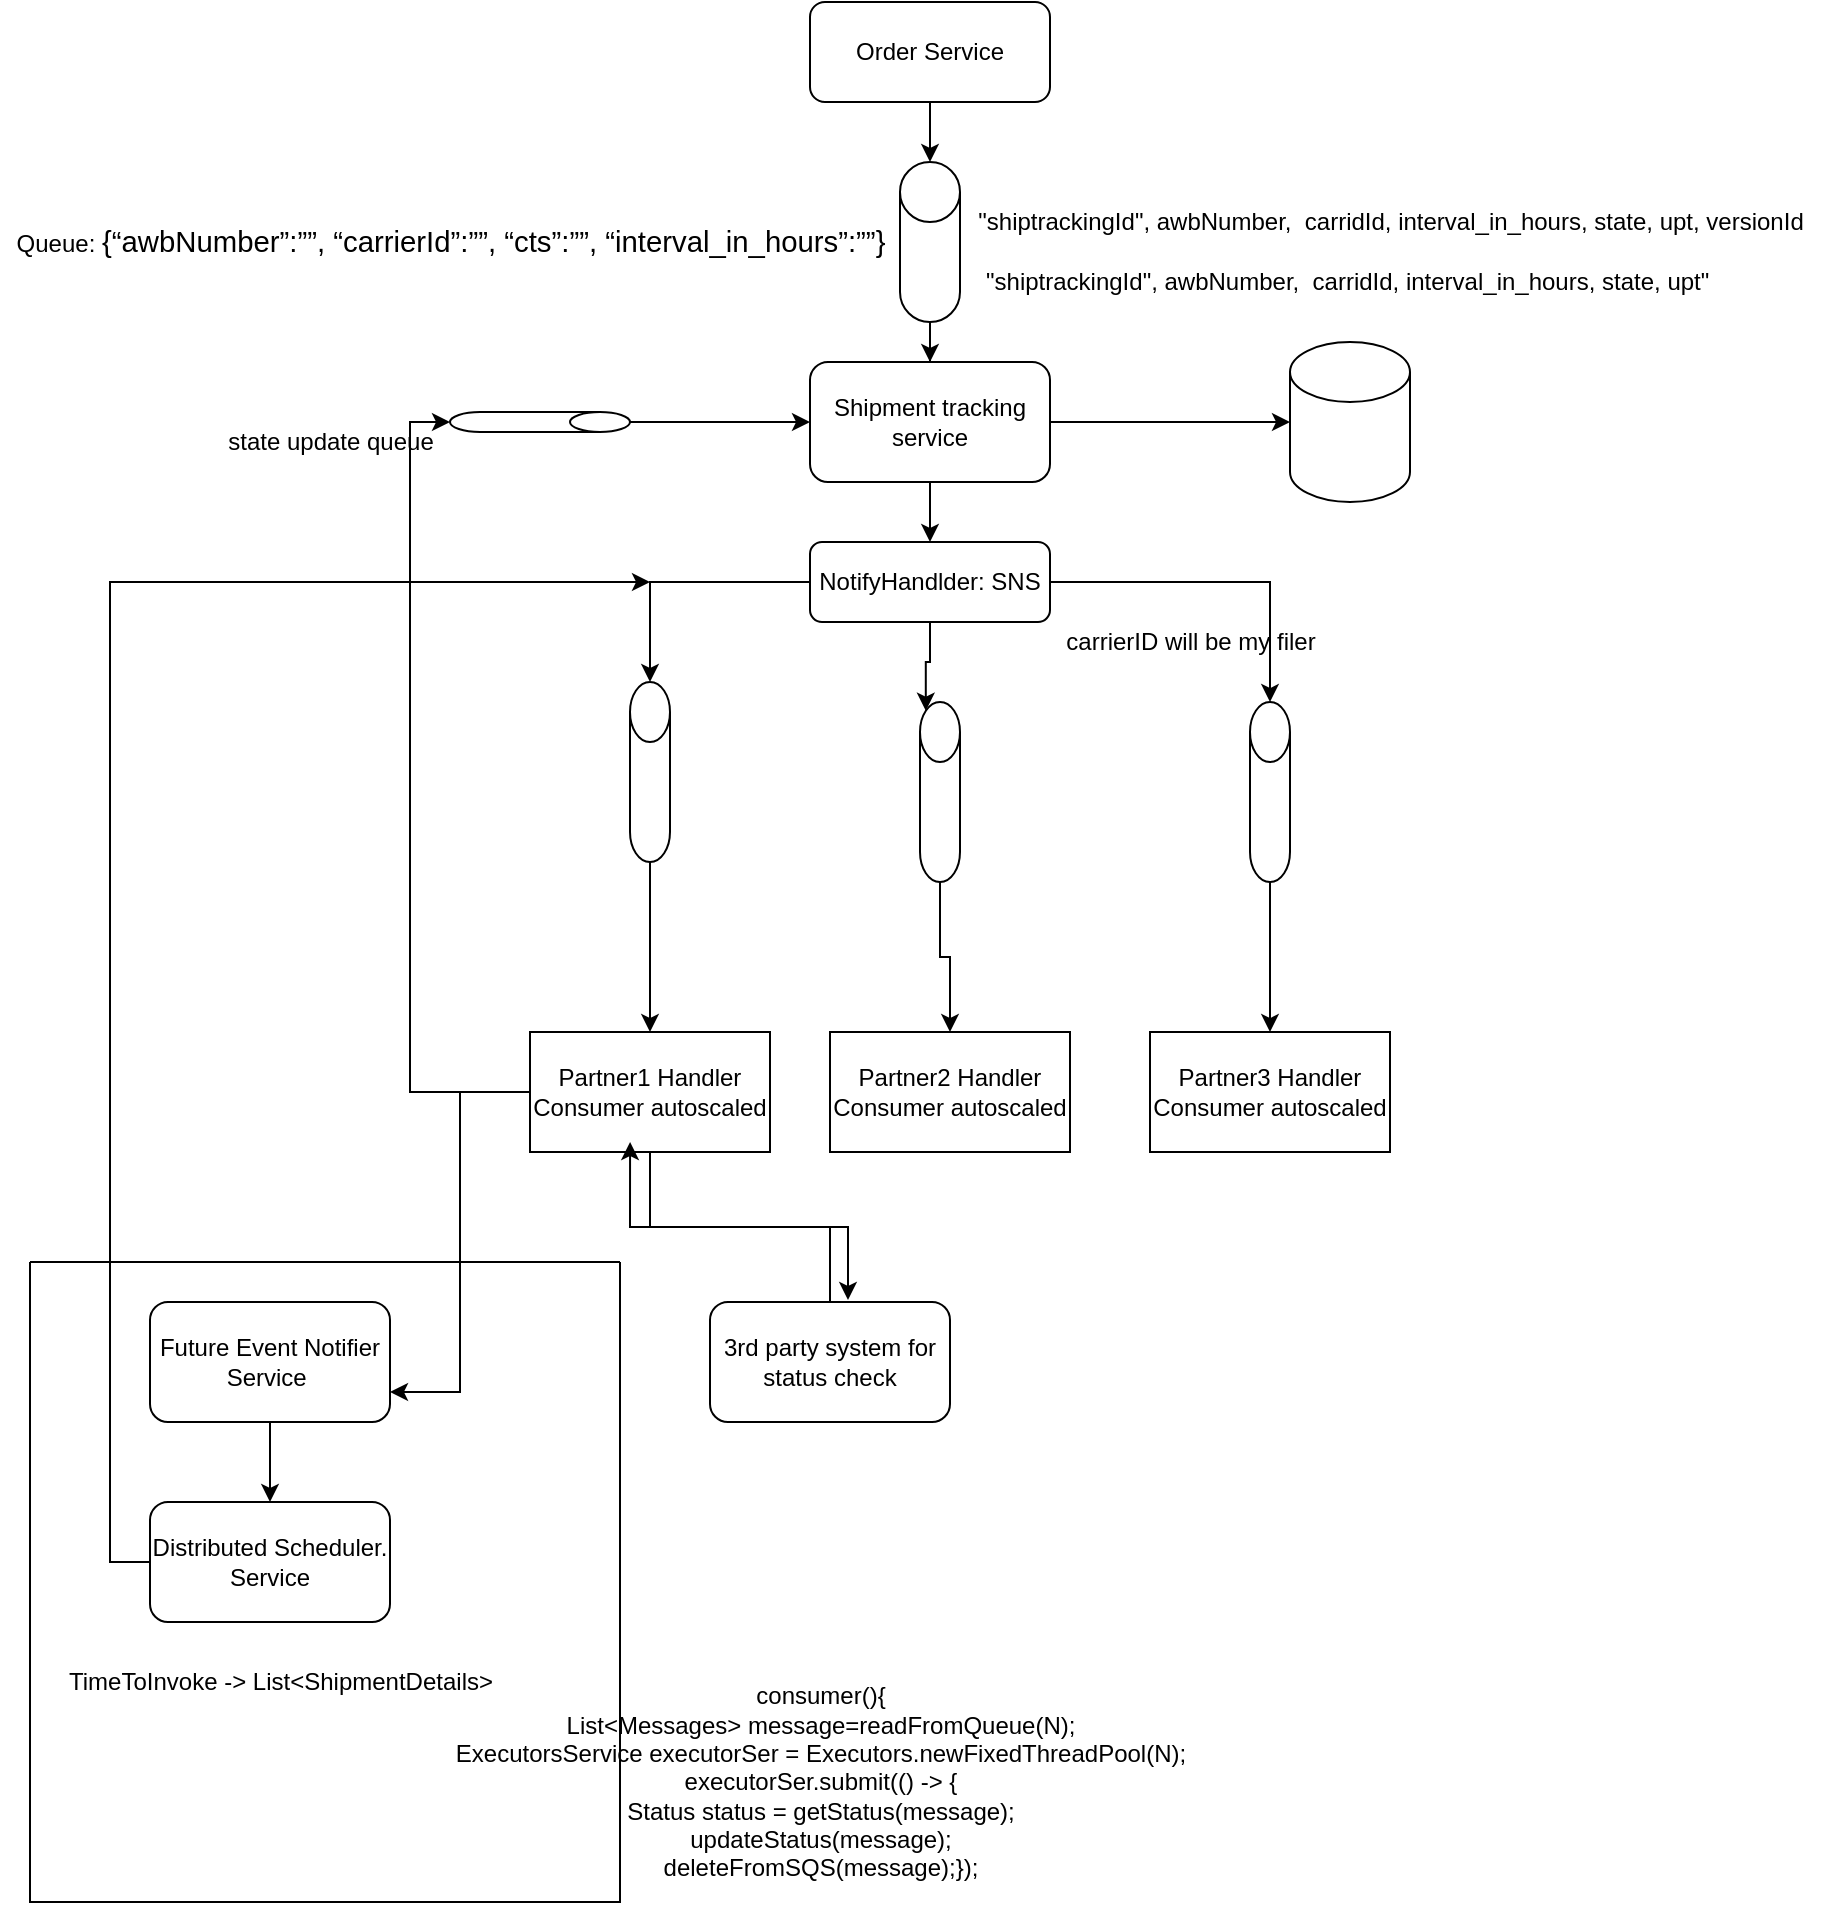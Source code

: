 <mxfile version="14.6.11" type="github"><diagram id="vcLJRIyWh4hsQ-rVRWJ3" name="Page-1"><mxGraphModel dx="1773" dy="595" grid="1" gridSize="10" guides="1" tooltips="1" connect="1" arrows="1" fold="1" page="1" pageScale="1" pageWidth="827" pageHeight="1169" math="0" shadow="0"><root><mxCell id="0"/><mxCell id="1" parent="0"/><mxCell id="qREfVHjdASILK1US56gc-4" style="edgeStyle=orthogonalEdgeStyle;rounded=0;orthogonalLoop=1;jettySize=auto;html=1;" parent="1" source="qREfVHjdASILK1US56gc-1" target="qREfVHjdASILK1US56gc-3" edge="1"><mxGeometry relative="1" as="geometry"/></mxCell><mxCell id="qREfVHjdASILK1US56gc-1" value="Order Service" style="rounded=1;whiteSpace=wrap;html=1;" parent="1" vertex="1"><mxGeometry x="330" y="40" width="120" height="50" as="geometry"/></mxCell><mxCell id="qREfVHjdASILK1US56gc-8" style="edgeStyle=orthogonalEdgeStyle;rounded=0;orthogonalLoop=1;jettySize=auto;html=1;entryX=0;entryY=0.5;entryDx=0;entryDy=0;entryPerimeter=0;" parent="1" source="qREfVHjdASILK1US56gc-2" target="qREfVHjdASILK1US56gc-7" edge="1"><mxGeometry relative="1" as="geometry"/></mxCell><mxCell id="qREfVHjdASILK1US56gc-26" style="edgeStyle=orthogonalEdgeStyle;rounded=0;orthogonalLoop=1;jettySize=auto;html=1;entryX=0.5;entryY=0;entryDx=0;entryDy=0;" parent="1" source="qREfVHjdASILK1US56gc-2" target="qREfVHjdASILK1US56gc-15" edge="1"><mxGeometry relative="1" as="geometry"/></mxCell><mxCell id="qREfVHjdASILK1US56gc-2" value="Shipment tracking service" style="rounded=1;whiteSpace=wrap;html=1;" parent="1" vertex="1"><mxGeometry x="330" y="220" width="120" height="60" as="geometry"/></mxCell><mxCell id="qREfVHjdASILK1US56gc-6" style="edgeStyle=orthogonalEdgeStyle;rounded=0;orthogonalLoop=1;jettySize=auto;html=1;" parent="1" source="qREfVHjdASILK1US56gc-3" target="qREfVHjdASILK1US56gc-2" edge="1"><mxGeometry relative="1" as="geometry"/></mxCell><mxCell id="qREfVHjdASILK1US56gc-3" value="" style="shape=cylinder3;whiteSpace=wrap;html=1;boundedLbl=1;backgroundOutline=1;size=15;" parent="1" vertex="1"><mxGeometry x="375" y="120" width="30" height="80" as="geometry"/></mxCell><mxCell id="qREfVHjdASILK1US56gc-5" value="Queue:&amp;nbsp;&lt;span id=&quot;docs-internal-guid-92f2b322-7fff-03b2-2534-79f86649b0fc&quot;&gt;&lt;span style=&quot;font-size: 11pt ; font-family: &amp;#34;arial&amp;#34; ; background-color: transparent ; vertical-align: baseline&quot;&gt;{“awbNumber”:””, “carrierId”:””, “cts”:””, “interval_in_hours”:””}&lt;/span&gt;&lt;/span&gt;" style="text;html=1;align=center;verticalAlign=middle;resizable=0;points=[];autosize=1;strokeColor=none;" parent="1" vertex="1"><mxGeometry x="-75" y="150" width="450" height="20" as="geometry"/></mxCell><mxCell id="qREfVHjdASILK1US56gc-7" value="" style="shape=cylinder3;whiteSpace=wrap;html=1;boundedLbl=1;backgroundOutline=1;size=15;" parent="1" vertex="1"><mxGeometry x="570" y="210" width="60" height="80" as="geometry"/></mxCell><mxCell id="qREfVHjdASILK1US56gc-10" value="&quot;shiptrackingId&quot;, awbNumber,&amp;nbsp; carridId, interval_in_hours, state, upt&quot;&amp;nbsp;" style="text;html=1;align=center;verticalAlign=middle;resizable=0;points=[];autosize=1;strokeColor=none;" parent="1" vertex="1"><mxGeometry x="410" y="170" width="380" height="20" as="geometry"/></mxCell><mxCell id="qREfVHjdASILK1US56gc-11" value="&quot;shiptrackingId&quot;, awbNumber,&amp;nbsp; carridId, interval_in_hours, state, upt, versionId" style="text;html=1;align=center;verticalAlign=middle;resizable=0;points=[];autosize=1;strokeColor=none;" parent="1" vertex="1"><mxGeometry x="405" y="140" width="430" height="20" as="geometry"/></mxCell><mxCell id="qREfVHjdASILK1US56gc-31" style="edgeStyle=orthogonalEdgeStyle;rounded=0;orthogonalLoop=1;jettySize=auto;html=1;entryX=0.575;entryY=-0.017;entryDx=0;entryDy=0;entryPerimeter=0;" parent="1" source="qREfVHjdASILK1US56gc-12" target="qREfVHjdASILK1US56gc-30" edge="1"><mxGeometry relative="1" as="geometry"/></mxCell><mxCell id="qREfVHjdASILK1US56gc-33" style="edgeStyle=orthogonalEdgeStyle;rounded=0;orthogonalLoop=1;jettySize=auto;html=1;entryX=0.5;entryY=1;entryDx=0;entryDy=0;entryPerimeter=0;" parent="1" source="qREfVHjdASILK1US56gc-12" target="qREfVHjdASILK1US56gc-34" edge="1"><mxGeometry relative="1" as="geometry"><mxPoint x="60" y="250" as="targetPoint"/><Array as="points"><mxPoint x="130" y="585"/><mxPoint x="130" y="250"/></Array></mxGeometry></mxCell><mxCell id="qREfVHjdASILK1US56gc-38" style="edgeStyle=orthogonalEdgeStyle;rounded=0;orthogonalLoop=1;jettySize=auto;html=1;entryX=1;entryY=0.75;entryDx=0;entryDy=0;" parent="1" source="qREfVHjdASILK1US56gc-12" target="qREfVHjdASILK1US56gc-37" edge="1"><mxGeometry relative="1" as="geometry"/></mxCell><mxCell id="qREfVHjdASILK1US56gc-12" value="Partner1 Handler Consumer autoscaled" style="rounded=0;whiteSpace=wrap;html=1;" parent="1" vertex="1"><mxGeometry x="190" y="555" width="120" height="60" as="geometry"/></mxCell><mxCell id="qREfVHjdASILK1US56gc-13" value="Partner2 Handler Consumer autoscaled" style="rounded=0;whiteSpace=wrap;html=1;" parent="1" vertex="1"><mxGeometry x="340" y="555" width="120" height="60" as="geometry"/></mxCell><mxCell id="qREfVHjdASILK1US56gc-14" value="Partner3 Handler Consumer autoscaled" style="rounded=0;whiteSpace=wrap;html=1;" parent="1" vertex="1"><mxGeometry x="500" y="555" width="120" height="60" as="geometry"/></mxCell><mxCell id="qREfVHjdASILK1US56gc-22" style="edgeStyle=orthogonalEdgeStyle;rounded=0;orthogonalLoop=1;jettySize=auto;html=1;entryX=0.5;entryY=0;entryDx=0;entryDy=0;entryPerimeter=0;" parent="1" source="qREfVHjdASILK1US56gc-15" target="qREfVHjdASILK1US56gc-19" edge="1"><mxGeometry relative="1" as="geometry"/></mxCell><mxCell id="qREfVHjdASILK1US56gc-23" style="edgeStyle=orthogonalEdgeStyle;rounded=0;orthogonalLoop=1;jettySize=auto;html=1;entryX=0.145;entryY=0;entryDx=0;entryDy=4.35;entryPerimeter=0;" parent="1" source="qREfVHjdASILK1US56gc-15" target="qREfVHjdASILK1US56gc-20" edge="1"><mxGeometry relative="1" as="geometry"/></mxCell><mxCell id="qREfVHjdASILK1US56gc-24" style="edgeStyle=orthogonalEdgeStyle;rounded=0;orthogonalLoop=1;jettySize=auto;html=1;" parent="1" source="qREfVHjdASILK1US56gc-15" target="qREfVHjdASILK1US56gc-21" edge="1"><mxGeometry relative="1" as="geometry"/></mxCell><mxCell id="qREfVHjdASILK1US56gc-15" value="NotifyHandlder: SNS" style="rounded=1;whiteSpace=wrap;html=1;" parent="1" vertex="1"><mxGeometry x="330" y="310" width="120" height="40" as="geometry"/></mxCell><mxCell id="qREfVHjdASILK1US56gc-16" value="carrierID will be my filer" style="text;html=1;align=center;verticalAlign=middle;resizable=0;points=[];autosize=1;strokeColor=none;" parent="1" vertex="1"><mxGeometry x="450" y="350" width="140" height="20" as="geometry"/></mxCell><mxCell id="qREfVHjdASILK1US56gc-27" style="edgeStyle=orthogonalEdgeStyle;rounded=0;orthogonalLoop=1;jettySize=auto;html=1;" parent="1" source="qREfVHjdASILK1US56gc-19" target="qREfVHjdASILK1US56gc-12" edge="1"><mxGeometry relative="1" as="geometry"/></mxCell><mxCell id="qREfVHjdASILK1US56gc-19" value="" style="shape=cylinder3;whiteSpace=wrap;html=1;boundedLbl=1;backgroundOutline=1;size=15;" parent="1" vertex="1"><mxGeometry x="240" y="380" width="20" height="90" as="geometry"/></mxCell><mxCell id="qREfVHjdASILK1US56gc-28" style="edgeStyle=orthogonalEdgeStyle;rounded=0;orthogonalLoop=1;jettySize=auto;html=1;" parent="1" source="qREfVHjdASILK1US56gc-20" target="qREfVHjdASILK1US56gc-13" edge="1"><mxGeometry relative="1" as="geometry"/></mxCell><mxCell id="qREfVHjdASILK1US56gc-20" value="" style="shape=cylinder3;whiteSpace=wrap;html=1;boundedLbl=1;backgroundOutline=1;size=15;" parent="1" vertex="1"><mxGeometry x="385" y="390" width="20" height="90" as="geometry"/></mxCell><mxCell id="qREfVHjdASILK1US56gc-29" style="edgeStyle=orthogonalEdgeStyle;rounded=0;orthogonalLoop=1;jettySize=auto;html=1;entryX=0.5;entryY=0;entryDx=0;entryDy=0;" parent="1" source="qREfVHjdASILK1US56gc-21" target="qREfVHjdASILK1US56gc-14" edge="1"><mxGeometry relative="1" as="geometry"/></mxCell><mxCell id="qREfVHjdASILK1US56gc-21" value="" style="shape=cylinder3;whiteSpace=wrap;html=1;boundedLbl=1;backgroundOutline=1;size=15;" parent="1" vertex="1"><mxGeometry x="550" y="390" width="20" height="90" as="geometry"/></mxCell><mxCell id="qREfVHjdASILK1US56gc-32" style="edgeStyle=orthogonalEdgeStyle;rounded=0;orthogonalLoop=1;jettySize=auto;html=1;entryX=0.417;entryY=0.917;entryDx=0;entryDy=0;entryPerimeter=0;" parent="1" source="qREfVHjdASILK1US56gc-30" target="qREfVHjdASILK1US56gc-12" edge="1"><mxGeometry relative="1" as="geometry"/></mxCell><mxCell id="qREfVHjdASILK1US56gc-30" value="3rd party system for status check" style="rounded=1;whiteSpace=wrap;html=1;" parent="1" vertex="1"><mxGeometry x="280" y="690" width="120" height="60" as="geometry"/></mxCell><mxCell id="qREfVHjdASILK1US56gc-35" style="edgeStyle=orthogonalEdgeStyle;rounded=0;orthogonalLoop=1;jettySize=auto;html=1;entryX=0;entryY=0.5;entryDx=0;entryDy=0;" parent="1" source="qREfVHjdASILK1US56gc-34" target="qREfVHjdASILK1US56gc-2" edge="1"><mxGeometry relative="1" as="geometry"/></mxCell><mxCell id="qREfVHjdASILK1US56gc-34" value="" style="shape=cylinder3;whiteSpace=wrap;html=1;boundedLbl=1;backgroundOutline=1;size=15;rotation=90;" parent="1" vertex="1"><mxGeometry x="190" y="205" width="10" height="90" as="geometry"/></mxCell><mxCell id="qREfVHjdASILK1US56gc-36" value="state update queue" style="text;html=1;align=center;verticalAlign=middle;resizable=0;points=[];autosize=1;strokeColor=none;" parent="1" vertex="1"><mxGeometry x="30" y="250" width="120" height="20" as="geometry"/></mxCell><mxCell id="qREfVHjdASILK1US56gc-46" style="edgeStyle=orthogonalEdgeStyle;rounded=0;orthogonalLoop=1;jettySize=auto;html=1;" parent="1" source="qREfVHjdASILK1US56gc-37" target="qREfVHjdASILK1US56gc-43" edge="1"><mxGeometry relative="1" as="geometry"/></mxCell><mxCell id="qREfVHjdASILK1US56gc-37" value="Future Event Notifier Service&amp;nbsp;" style="rounded=1;whiteSpace=wrap;html=1;" parent="1" vertex="1"><mxGeometry y="690" width="120" height="60" as="geometry"/></mxCell><mxCell id="qREfVHjdASILK1US56gc-39" value="" style="swimlane;startSize=0;" parent="1" vertex="1"><mxGeometry x="-60" y="670" width="295" height="320" as="geometry"/></mxCell><mxCell id="qREfVHjdASILK1US56gc-43" value="Distributed Scheduler. Service" style="rounded=1;whiteSpace=wrap;html=1;" parent="qREfVHjdASILK1US56gc-39" vertex="1"><mxGeometry x="60" y="120" width="120" height="60" as="geometry"/></mxCell><mxCell id="qREfVHjdASILK1US56gc-48" value="TimeToInvoke -&amp;gt; List&amp;lt;ShipmentDetails&amp;gt;" style="text;html=1;align=center;verticalAlign=middle;resizable=0;points=[];autosize=1;strokeColor=none;" parent="qREfVHjdASILK1US56gc-39" vertex="1"><mxGeometry x="10" y="200" width="230" height="20" as="geometry"/></mxCell><mxCell id="qREfVHjdASILK1US56gc-47" style="edgeStyle=orthogonalEdgeStyle;rounded=0;orthogonalLoop=1;jettySize=auto;html=1;" parent="1" source="qREfVHjdASILK1US56gc-43" edge="1"><mxGeometry relative="1" as="geometry"><mxPoint x="250" y="330" as="targetPoint"/><Array as="points"><mxPoint x="-20" y="820"/><mxPoint x="-20" y="330"/></Array></mxGeometry></mxCell><mxCell id="qREfVHjdASILK1US56gc-49" value="consumer(){&lt;br&gt;List&amp;lt;Messages&amp;gt; message=readFromQueue(N);&lt;br&gt;ExecutorsService executorSer = Executors.newFixedThreadPool(N);&lt;br&gt;executorSer.submit(() -&amp;gt; {&lt;br&gt;Status status = getStatus(message);&lt;br&gt;updateStatus(message);&lt;br&gt;deleteFromSQS(message);});" style="text;html=1;align=center;verticalAlign=middle;resizable=0;points=[];autosize=1;strokeColor=none;" parent="1" vertex="1"><mxGeometry x="145" y="880" width="380" height="100" as="geometry"/></mxCell></root></mxGraphModel></diagram></mxfile>